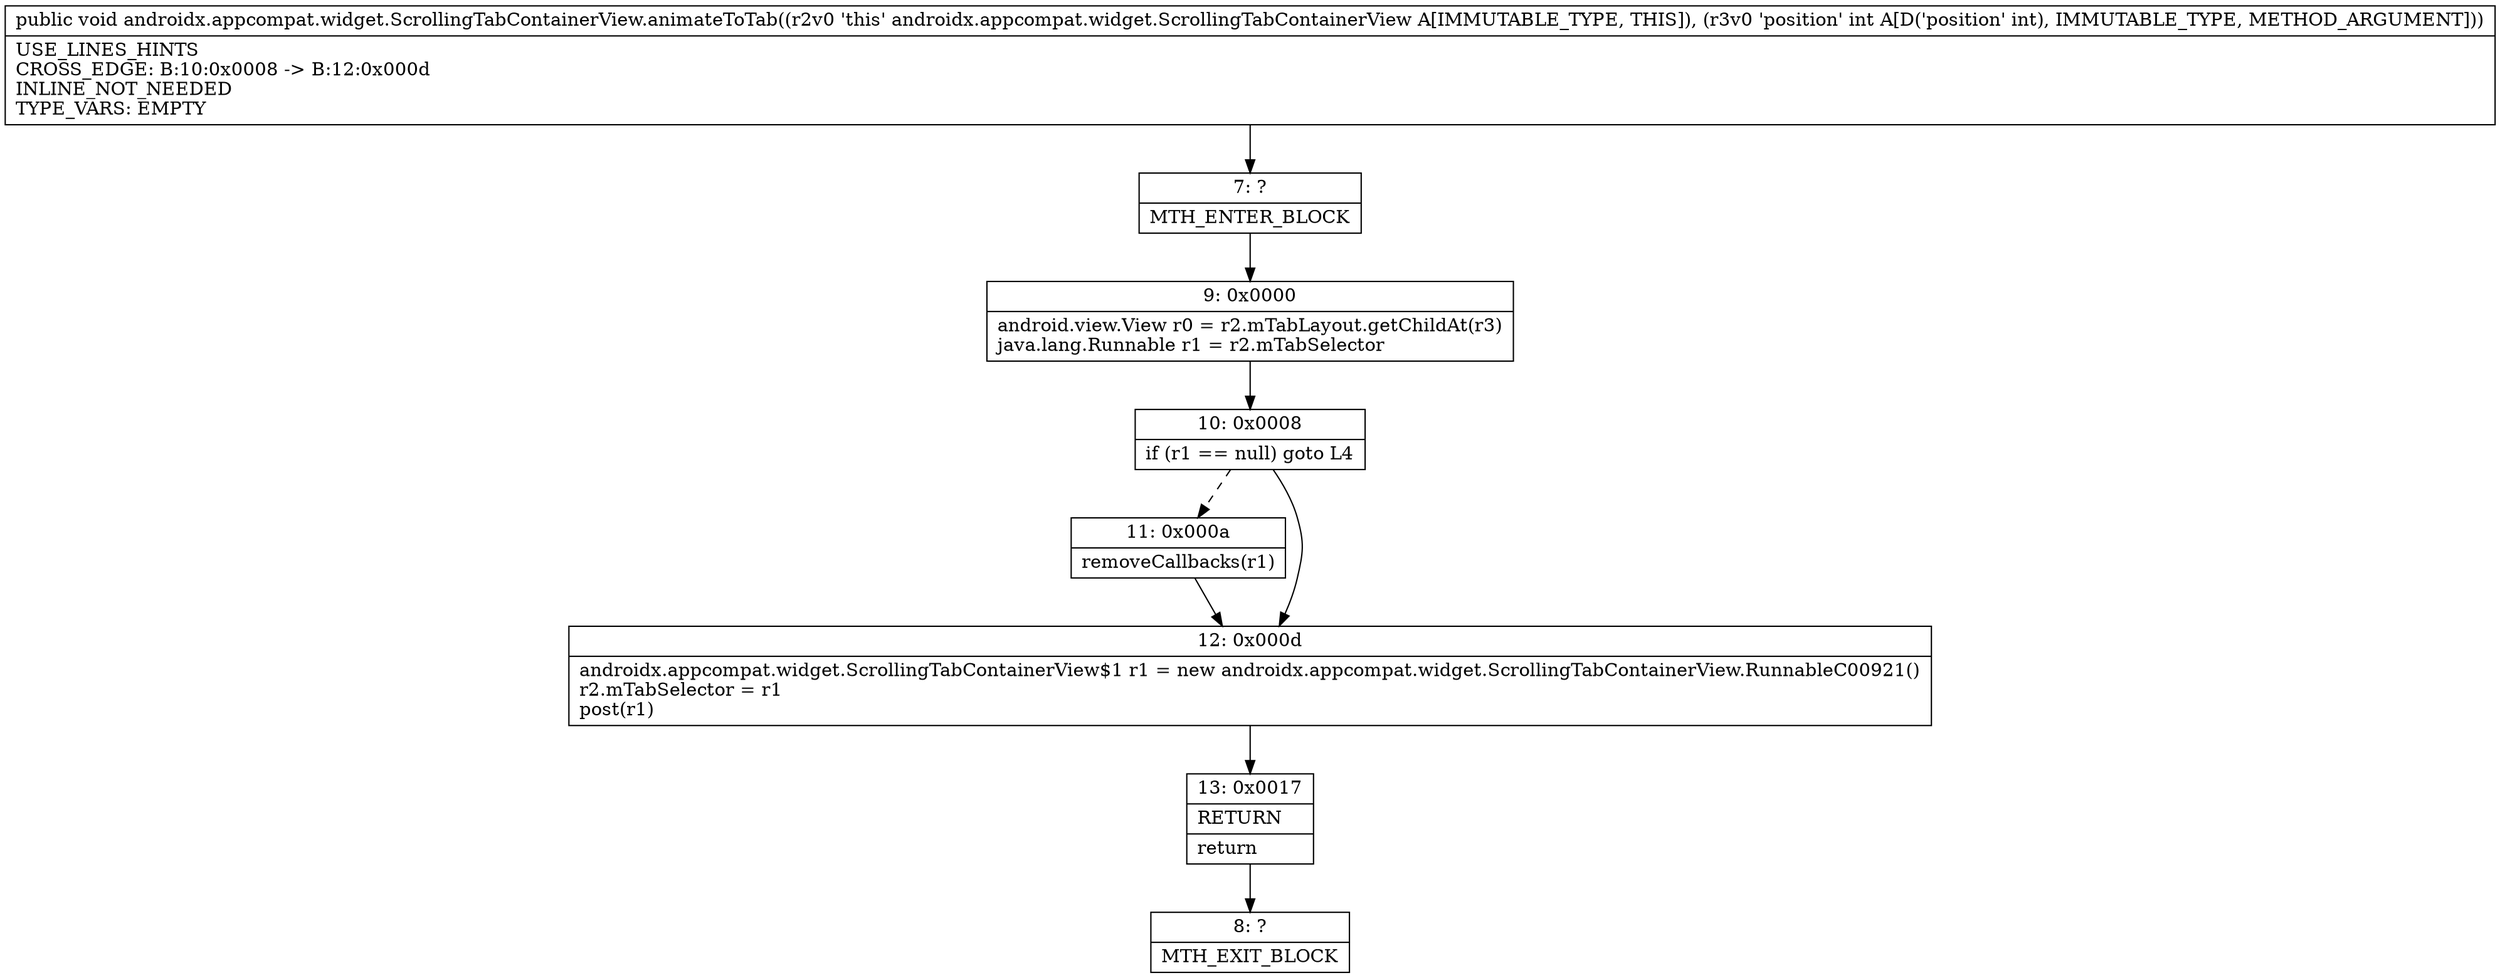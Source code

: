 digraph "CFG forandroidx.appcompat.widget.ScrollingTabContainerView.animateToTab(I)V" {
Node_7 [shape=record,label="{7\:\ ?|MTH_ENTER_BLOCK\l}"];
Node_9 [shape=record,label="{9\:\ 0x0000|android.view.View r0 = r2.mTabLayout.getChildAt(r3)\ljava.lang.Runnable r1 = r2.mTabSelector\l}"];
Node_10 [shape=record,label="{10\:\ 0x0008|if (r1 == null) goto L4\l}"];
Node_11 [shape=record,label="{11\:\ 0x000a|removeCallbacks(r1)\l}"];
Node_12 [shape=record,label="{12\:\ 0x000d|androidx.appcompat.widget.ScrollingTabContainerView$1 r1 = new androidx.appcompat.widget.ScrollingTabContainerView.RunnableC00921()\lr2.mTabSelector = r1\lpost(r1)\l}"];
Node_13 [shape=record,label="{13\:\ 0x0017|RETURN\l|return\l}"];
Node_8 [shape=record,label="{8\:\ ?|MTH_EXIT_BLOCK\l}"];
MethodNode[shape=record,label="{public void androidx.appcompat.widget.ScrollingTabContainerView.animateToTab((r2v0 'this' androidx.appcompat.widget.ScrollingTabContainerView A[IMMUTABLE_TYPE, THIS]), (r3v0 'position' int A[D('position' int), IMMUTABLE_TYPE, METHOD_ARGUMENT]))  | USE_LINES_HINTS\lCROSS_EDGE: B:10:0x0008 \-\> B:12:0x000d\lINLINE_NOT_NEEDED\lTYPE_VARS: EMPTY\l}"];
MethodNode -> Node_7;Node_7 -> Node_9;
Node_9 -> Node_10;
Node_10 -> Node_11[style=dashed];
Node_10 -> Node_12;
Node_11 -> Node_12;
Node_12 -> Node_13;
Node_13 -> Node_8;
}

